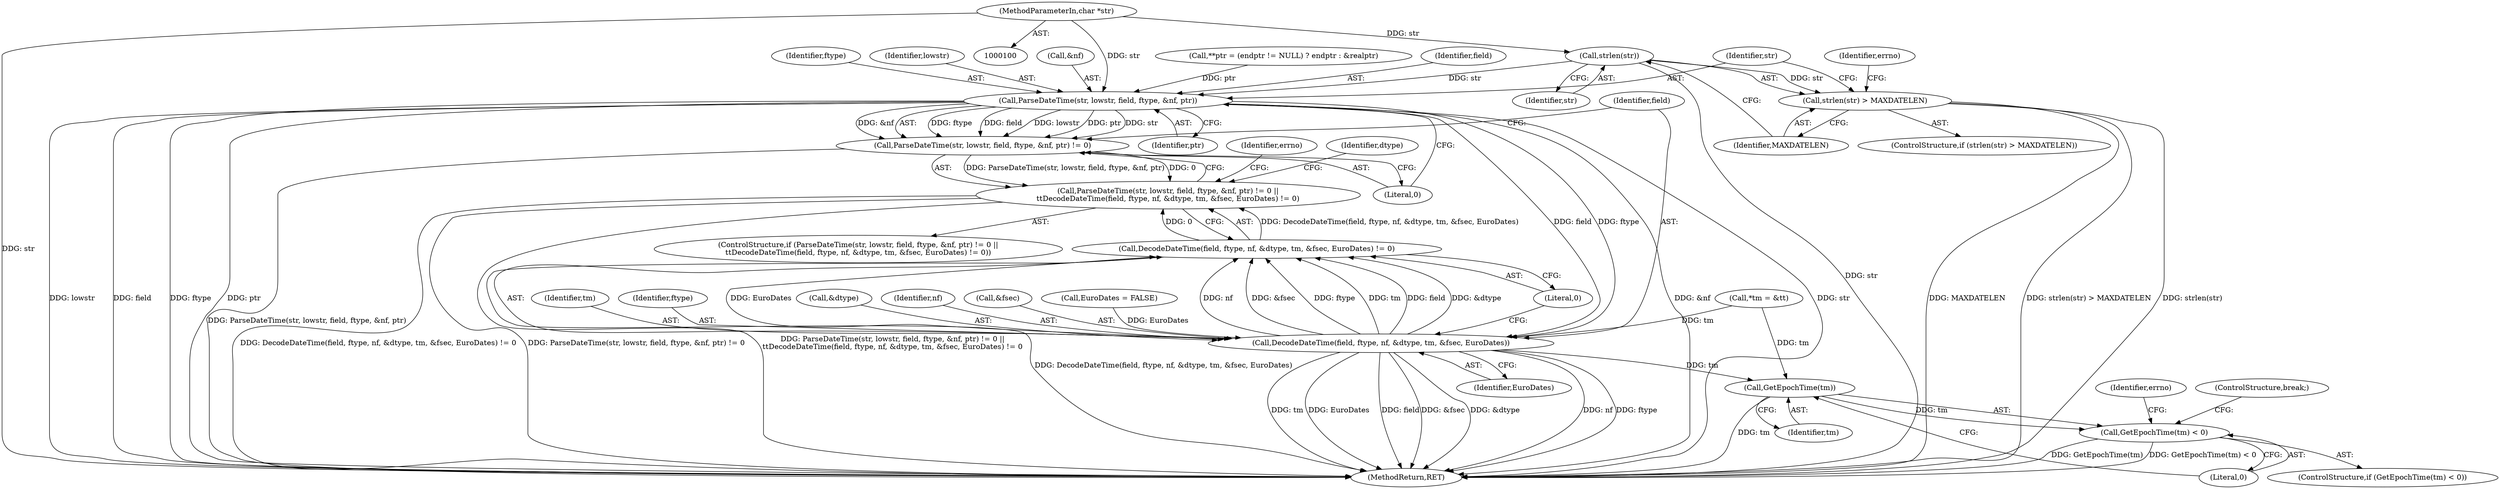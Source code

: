 digraph "0_postgres_4318daecc959886d001a6e79c6ea853e8b1dfb4b@API" {
"1000137" [label="(Call,strlen(str))"];
"1000101" [label="(MethodParameterIn,char *str)"];
"1000136" [label="(Call,strlen(str) > MAXDATELEN)"];
"1000149" [label="(Call,ParseDateTime(str, lowstr, field, ftype, &nf, ptr))"];
"1000148" [label="(Call,ParseDateTime(str, lowstr, field, ftype, &nf, ptr) != 0)"];
"1000147" [label="(Call,ParseDateTime(str, lowstr, field, ftype, &nf, ptr) != 0 ||\n\t\tDecodeDateTime(field, ftype, nf, &dtype, tm, &fsec, EuroDates) != 0)"];
"1000159" [label="(Call,DecodeDateTime(field, ftype, nf, &dtype, tm, &fsec, EuroDates))"];
"1000158" [label="(Call,DecodeDateTime(field, ftype, nf, &dtype, tm, &fsec, EuroDates) != 0)"];
"1000184" [label="(Call,GetEpochTime(tm))"];
"1000183" [label="(Call,GetEpochTime(tm) < 0)"];
"1000219" [label="(MethodReturn,RET)"];
"1000146" [label="(ControlStructure,if (ParseDateTime(str, lowstr, field, ftype, &nf, ptr) != 0 ||\n\t\tDecodeDateTime(field, ftype, nf, &dtype, tm, &fsec, EuroDates) != 0))"];
"1000172" [label="(Identifier,errno)"];
"1000142" [label="(Identifier,errno)"];
"1000165" [label="(Identifier,tm)"];
"1000185" [label="(Identifier,tm)"];
"1000193" [label="(ControlStructure,break;)"];
"1000119" [label="(Call,**ptr = (endptr != NULL) ? endptr : &realptr)"];
"1000183" [label="(Call,GetEpochTime(tm) < 0)"];
"1000186" [label="(Literal,0)"];
"1000161" [label="(Identifier,ftype)"];
"1000189" [label="(Identifier,errno)"];
"1000137" [label="(Call,strlen(str))"];
"1000160" [label="(Identifier,field)"];
"1000150" [label="(Identifier,str)"];
"1000168" [label="(Identifier,EuroDates)"];
"1000163" [label="(Call,&dtype)"];
"1000162" [label="(Identifier,nf)"];
"1000136" [label="(Call,strlen(str) > MAXDATELEN)"];
"1000177" [label="(Identifier,dtype)"];
"1000147" [label="(Call,ParseDateTime(str, lowstr, field, ftype, &nf, ptr) != 0 ||\n\t\tDecodeDateTime(field, ftype, nf, &dtype, tm, &fsec, EuroDates) != 0)"];
"1000152" [label="(Identifier,field)"];
"1000166" [label="(Call,&fsec)"];
"1000148" [label="(Call,ParseDateTime(str, lowstr, field, ftype, &nf, ptr) != 0)"];
"1000159" [label="(Call,DecodeDateTime(field, ftype, nf, &dtype, tm, &fsec, EuroDates))"];
"1000184" [label="(Call,GetEpochTime(tm))"];
"1000138" [label="(Identifier,str)"];
"1000135" [label="(ControlStructure,if (strlen(str) > MAXDATELEN))"];
"1000108" [label="(Call,*tm = &tt)"];
"1000157" [label="(Literal,0)"];
"1000158" [label="(Call,DecodeDateTime(field, ftype, nf, &dtype, tm, &fsec, EuroDates) != 0)"];
"1000169" [label="(Literal,0)"];
"1000153" [label="(Identifier,ftype)"];
"1000101" [label="(MethodParameterIn,char *str)"];
"1000156" [label="(Identifier,ptr)"];
"1000149" [label="(Call,ParseDateTime(str, lowstr, field, ftype, &nf, ptr))"];
"1000151" [label="(Identifier,lowstr)"];
"1000129" [label="(Call,EuroDates = FALSE)"];
"1000154" [label="(Call,&nf)"];
"1000139" [label="(Identifier,MAXDATELEN)"];
"1000182" [label="(ControlStructure,if (GetEpochTime(tm) < 0))"];
"1000137" -> "1000136"  [label="AST: "];
"1000137" -> "1000138"  [label="CFG: "];
"1000138" -> "1000137"  [label="AST: "];
"1000139" -> "1000137"  [label="CFG: "];
"1000137" -> "1000219"  [label="DDG: str"];
"1000137" -> "1000136"  [label="DDG: str"];
"1000101" -> "1000137"  [label="DDG: str"];
"1000137" -> "1000149"  [label="DDG: str"];
"1000101" -> "1000100"  [label="AST: "];
"1000101" -> "1000219"  [label="DDG: str"];
"1000101" -> "1000149"  [label="DDG: str"];
"1000136" -> "1000135"  [label="AST: "];
"1000136" -> "1000139"  [label="CFG: "];
"1000139" -> "1000136"  [label="AST: "];
"1000142" -> "1000136"  [label="CFG: "];
"1000150" -> "1000136"  [label="CFG: "];
"1000136" -> "1000219"  [label="DDG: MAXDATELEN"];
"1000136" -> "1000219"  [label="DDG: strlen(str) > MAXDATELEN"];
"1000136" -> "1000219"  [label="DDG: strlen(str)"];
"1000149" -> "1000148"  [label="AST: "];
"1000149" -> "1000156"  [label="CFG: "];
"1000150" -> "1000149"  [label="AST: "];
"1000151" -> "1000149"  [label="AST: "];
"1000152" -> "1000149"  [label="AST: "];
"1000153" -> "1000149"  [label="AST: "];
"1000154" -> "1000149"  [label="AST: "];
"1000156" -> "1000149"  [label="AST: "];
"1000157" -> "1000149"  [label="CFG: "];
"1000149" -> "1000219"  [label="DDG: &nf"];
"1000149" -> "1000219"  [label="DDG: str"];
"1000149" -> "1000219"  [label="DDG: lowstr"];
"1000149" -> "1000219"  [label="DDG: field"];
"1000149" -> "1000219"  [label="DDG: ftype"];
"1000149" -> "1000219"  [label="DDG: ptr"];
"1000149" -> "1000148"  [label="DDG: ftype"];
"1000149" -> "1000148"  [label="DDG: field"];
"1000149" -> "1000148"  [label="DDG: lowstr"];
"1000149" -> "1000148"  [label="DDG: ptr"];
"1000149" -> "1000148"  [label="DDG: str"];
"1000149" -> "1000148"  [label="DDG: &nf"];
"1000119" -> "1000149"  [label="DDG: ptr"];
"1000149" -> "1000159"  [label="DDG: field"];
"1000149" -> "1000159"  [label="DDG: ftype"];
"1000148" -> "1000147"  [label="AST: "];
"1000148" -> "1000157"  [label="CFG: "];
"1000157" -> "1000148"  [label="AST: "];
"1000160" -> "1000148"  [label="CFG: "];
"1000147" -> "1000148"  [label="CFG: "];
"1000148" -> "1000219"  [label="DDG: ParseDateTime(str, lowstr, field, ftype, &nf, ptr)"];
"1000148" -> "1000147"  [label="DDG: ParseDateTime(str, lowstr, field, ftype, &nf, ptr)"];
"1000148" -> "1000147"  [label="DDG: 0"];
"1000147" -> "1000146"  [label="AST: "];
"1000147" -> "1000158"  [label="CFG: "];
"1000158" -> "1000147"  [label="AST: "];
"1000172" -> "1000147"  [label="CFG: "];
"1000177" -> "1000147"  [label="CFG: "];
"1000147" -> "1000219"  [label="DDG: DecodeDateTime(field, ftype, nf, &dtype, tm, &fsec, EuroDates) != 0"];
"1000147" -> "1000219"  [label="DDG: ParseDateTime(str, lowstr, field, ftype, &nf, ptr) != 0"];
"1000147" -> "1000219"  [label="DDG: ParseDateTime(str, lowstr, field, ftype, &nf, ptr) != 0 ||\n\t\tDecodeDateTime(field, ftype, nf, &dtype, tm, &fsec, EuroDates) != 0"];
"1000158" -> "1000147"  [label="DDG: DecodeDateTime(field, ftype, nf, &dtype, tm, &fsec, EuroDates)"];
"1000158" -> "1000147"  [label="DDG: 0"];
"1000159" -> "1000158"  [label="AST: "];
"1000159" -> "1000168"  [label="CFG: "];
"1000160" -> "1000159"  [label="AST: "];
"1000161" -> "1000159"  [label="AST: "];
"1000162" -> "1000159"  [label="AST: "];
"1000163" -> "1000159"  [label="AST: "];
"1000165" -> "1000159"  [label="AST: "];
"1000166" -> "1000159"  [label="AST: "];
"1000168" -> "1000159"  [label="AST: "];
"1000169" -> "1000159"  [label="CFG: "];
"1000159" -> "1000219"  [label="DDG: EuroDates"];
"1000159" -> "1000219"  [label="DDG: field"];
"1000159" -> "1000219"  [label="DDG: &fsec"];
"1000159" -> "1000219"  [label="DDG: &dtype"];
"1000159" -> "1000219"  [label="DDG: nf"];
"1000159" -> "1000219"  [label="DDG: ftype"];
"1000159" -> "1000219"  [label="DDG: tm"];
"1000159" -> "1000158"  [label="DDG: EuroDates"];
"1000159" -> "1000158"  [label="DDG: nf"];
"1000159" -> "1000158"  [label="DDG: &fsec"];
"1000159" -> "1000158"  [label="DDG: ftype"];
"1000159" -> "1000158"  [label="DDG: tm"];
"1000159" -> "1000158"  [label="DDG: field"];
"1000159" -> "1000158"  [label="DDG: &dtype"];
"1000108" -> "1000159"  [label="DDG: tm"];
"1000129" -> "1000159"  [label="DDG: EuroDates"];
"1000159" -> "1000184"  [label="DDG: tm"];
"1000158" -> "1000169"  [label="CFG: "];
"1000169" -> "1000158"  [label="AST: "];
"1000158" -> "1000219"  [label="DDG: DecodeDateTime(field, ftype, nf, &dtype, tm, &fsec, EuroDates)"];
"1000184" -> "1000183"  [label="AST: "];
"1000184" -> "1000185"  [label="CFG: "];
"1000185" -> "1000184"  [label="AST: "];
"1000186" -> "1000184"  [label="CFG: "];
"1000184" -> "1000219"  [label="DDG: tm"];
"1000184" -> "1000183"  [label="DDG: tm"];
"1000108" -> "1000184"  [label="DDG: tm"];
"1000183" -> "1000182"  [label="AST: "];
"1000183" -> "1000186"  [label="CFG: "];
"1000186" -> "1000183"  [label="AST: "];
"1000189" -> "1000183"  [label="CFG: "];
"1000193" -> "1000183"  [label="CFG: "];
"1000183" -> "1000219"  [label="DDG: GetEpochTime(tm)"];
"1000183" -> "1000219"  [label="DDG: GetEpochTime(tm) < 0"];
}
